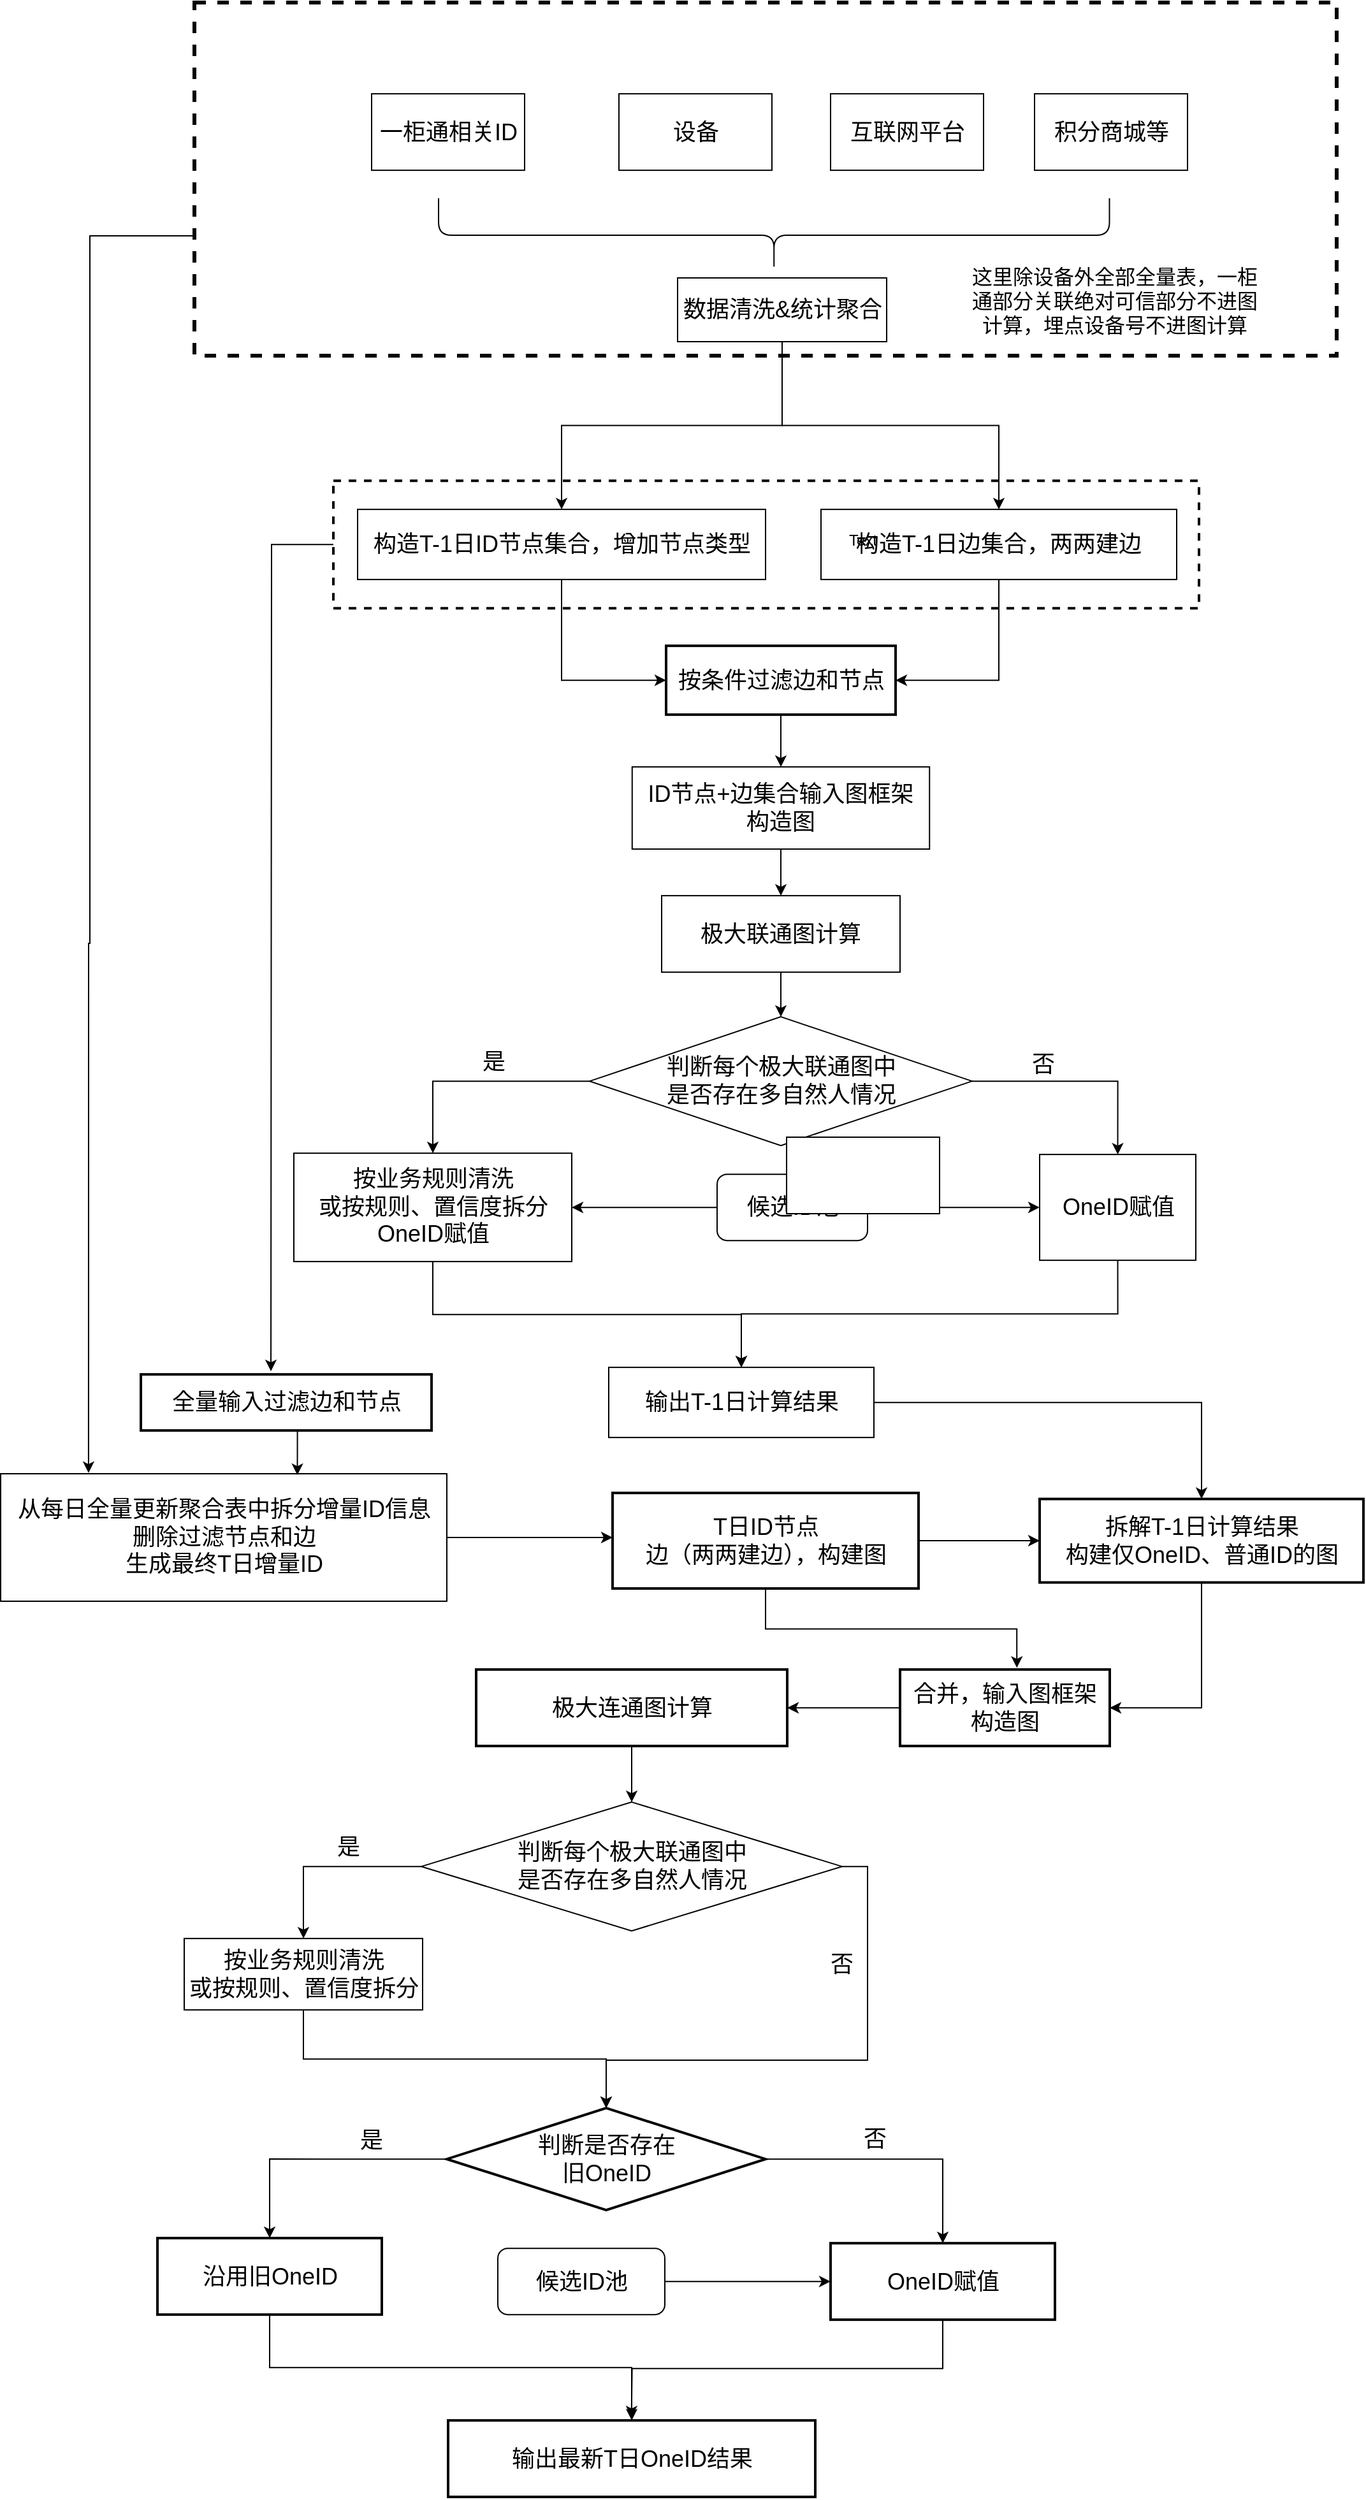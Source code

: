 <mxfile version="21.5.0" type="github">
  <diagram name="第 1 页" id="FgbeuhmCxTpXGzqwo7Mq">
    <mxGraphModel dx="1985" dy="1175" grid="0" gridSize="10" guides="1" tooltips="1" connect="1" arrows="1" fold="1" page="1" pageScale="1" pageWidth="827" pageHeight="1169" math="0" shadow="0">
      <root>
        <mxCell id="0" />
        <mxCell id="1" parent="0" />
        <mxCell id="SDIlasXmzMNW4l37rZuf-70" value="&lt;font style=&quot;font-size: 18px;&quot;&gt;一柜通相关ID&lt;/font&gt;" style="rounded=0;whiteSpace=wrap;html=1;fontFamily=Helvetica;fontSize=18;" vertex="1" parent="1">
          <mxGeometry x="763.5" y="177.57" width="120" height="60" as="geometry" />
        </mxCell>
        <mxCell id="SDIlasXmzMNW4l37rZuf-71" style="edgeStyle=orthogonalEdgeStyle;rounded=0;orthogonalLoop=1;jettySize=auto;html=1;exitX=0.5;exitY=1;exitDx=0;exitDy=0;fontFamily=Helvetica;fontSize=14;" edge="1" parent="1" source="SDIlasXmzMNW4l37rZuf-73" target="SDIlasXmzMNW4l37rZuf-79">
          <mxGeometry relative="1" as="geometry" />
        </mxCell>
        <mxCell id="SDIlasXmzMNW4l37rZuf-72" style="edgeStyle=orthogonalEdgeStyle;rounded=0;orthogonalLoop=1;jettySize=auto;html=1;entryX=0.5;entryY=0;entryDx=0;entryDy=0;fontFamily=Helvetica;fontSize=14;" edge="1" parent="1" source="SDIlasXmzMNW4l37rZuf-73" target="SDIlasXmzMNW4l37rZuf-81">
          <mxGeometry relative="1" as="geometry" />
        </mxCell>
        <mxCell id="SDIlasXmzMNW4l37rZuf-73" value="数据清洗&amp;amp;统计聚合" style="rounded=0;whiteSpace=wrap;html=1;fontFamily=Helvetica;fontSize=18;" vertex="1" parent="1">
          <mxGeometry x="1003.5" y="322.0" width="164" height="50" as="geometry" />
        </mxCell>
        <mxCell id="SDIlasXmzMNW4l37rZuf-74" value="设备" style="rounded=0;whiteSpace=wrap;html=1;fontFamily=Helvetica;fontSize=18;" vertex="1" parent="1">
          <mxGeometry x="957.5" y="177.57" width="120" height="60" as="geometry" />
        </mxCell>
        <mxCell id="SDIlasXmzMNW4l37rZuf-75" value="积分商城等" style="rounded=0;whiteSpace=wrap;html=1;fontFamily=Helvetica;fontSize=18;" vertex="1" parent="1">
          <mxGeometry x="1283.5" y="177.57" width="120" height="60" as="geometry" />
        </mxCell>
        <mxCell id="SDIlasXmzMNW4l37rZuf-76" value="&lt;font style=&quot;font-size: 18px;&quot;&gt;互联网平台&lt;/font&gt;" style="rounded=0;whiteSpace=wrap;html=1;fontFamily=Helvetica;fontSize=18;" vertex="1" parent="1">
          <mxGeometry x="1123.5" y="177.57" width="120" height="60" as="geometry" />
        </mxCell>
        <mxCell id="SDIlasXmzMNW4l37rZuf-78" style="edgeStyle=orthogonalEdgeStyle;rounded=0;jumpStyle=none;orthogonalLoop=1;jettySize=auto;html=1;exitX=0.5;exitY=1;exitDx=0;exitDy=0;entryX=0;entryY=0.5;entryDx=0;entryDy=0;fontFamily=Helvetica;fontSize=16;strokeColor=#000000;" edge="1" parent="1" source="SDIlasXmzMNW4l37rZuf-79" target="SDIlasXmzMNW4l37rZuf-105">
          <mxGeometry relative="1" as="geometry" />
        </mxCell>
        <mxCell id="SDIlasXmzMNW4l37rZuf-79" value="构造T-1日ID节点集合，增加节点类型" style="rounded=0;whiteSpace=wrap;html=1;fontFamily=Helvetica;fontSize=18;gradientColor=#ffffff;" vertex="1" parent="1">
          <mxGeometry x="752.5" y="503.57" width="320" height="55" as="geometry" />
        </mxCell>
        <mxCell id="SDIlasXmzMNW4l37rZuf-80" style="edgeStyle=orthogonalEdgeStyle;rounded=0;jumpStyle=none;orthogonalLoop=1;jettySize=auto;html=1;entryX=1;entryY=0.5;entryDx=0;entryDy=0;fontFamily=Helvetica;fontSize=16;strokeColor=#000000;" edge="1" parent="1" source="SDIlasXmzMNW4l37rZuf-81" target="SDIlasXmzMNW4l37rZuf-105">
          <mxGeometry relative="1" as="geometry" />
        </mxCell>
        <mxCell id="SDIlasXmzMNW4l37rZuf-81" value="&lt;span style=&quot;font-size: 18px;&quot;&gt;构造T-1日边集合，两两建边&lt;/span&gt;" style="rounded=0;whiteSpace=wrap;html=1;fontFamily=Helvetica;fontSize=18;gradientColor=#ffffff;" vertex="1" parent="1">
          <mxGeometry x="1116" y="503.57" width="279" height="55" as="geometry" />
        </mxCell>
        <mxCell id="SDIlasXmzMNW4l37rZuf-82" style="edgeStyle=orthogonalEdgeStyle;rounded=0;orthogonalLoop=1;jettySize=auto;html=1;exitX=0.5;exitY=1;exitDx=0;exitDy=0;fontFamily=Helvetica;fontSize=14;" edge="1" parent="1" source="SDIlasXmzMNW4l37rZuf-83" target="SDIlasXmzMNW4l37rZuf-88">
          <mxGeometry relative="1" as="geometry" />
        </mxCell>
        <mxCell id="SDIlasXmzMNW4l37rZuf-83" value="ID节点+边集合输入图框架&lt;br style=&quot;font-size: 18px;&quot;&gt;构造图" style="rounded=0;whiteSpace=wrap;html=1;fontFamily=Helvetica;fontSize=18;gradientColor=#ffffff;" vertex="1" parent="1">
          <mxGeometry x="967.88" y="705.57" width="233.25" height="64.44" as="geometry" />
        </mxCell>
        <mxCell id="SDIlasXmzMNW4l37rZuf-84" style="edgeStyle=orthogonalEdgeStyle;rounded=0;orthogonalLoop=1;jettySize=auto;html=1;exitX=0;exitY=0.5;exitDx=0;exitDy=0;entryX=1;entryY=0.5;entryDx=0;entryDy=0;fontFamily=Helvetica;fontSize=16;strokeColor=#000000;" edge="1" parent="1" source="SDIlasXmzMNW4l37rZuf-86" target="SDIlasXmzMNW4l37rZuf-90">
          <mxGeometry relative="1" as="geometry" />
        </mxCell>
        <mxCell id="SDIlasXmzMNW4l37rZuf-85" style="edgeStyle=orthogonalEdgeStyle;rounded=0;orthogonalLoop=1;jettySize=auto;html=1;exitX=1;exitY=0.5;exitDx=0;exitDy=0;entryX=0;entryY=0.5;entryDx=0;entryDy=0;fontFamily=Helvetica;fontSize=16;strokeColor=#000000;jumpStyle=none;" edge="1" parent="1" source="SDIlasXmzMNW4l37rZuf-86" target="SDIlasXmzMNW4l37rZuf-97">
          <mxGeometry relative="1" as="geometry" />
        </mxCell>
        <mxCell id="SDIlasXmzMNW4l37rZuf-86" value="候选ID池" style="rounded=1;whiteSpace=wrap;html=1;fontFamily=Helvetica;fontSize=18;gradientColor=#ffffff;" vertex="1" parent="1">
          <mxGeometry x="1034.5" y="1025.07" width="118" height="52" as="geometry" />
        </mxCell>
        <mxCell id="SDIlasXmzMNW4l37rZuf-87" style="edgeStyle=orthogonalEdgeStyle;rounded=0;orthogonalLoop=1;jettySize=auto;html=1;exitX=0.5;exitY=1;exitDx=0;exitDy=0;fontFamily=Helvetica;fontSize=14;" edge="1" parent="1" source="SDIlasXmzMNW4l37rZuf-88" target="SDIlasXmzMNW4l37rZuf-95">
          <mxGeometry relative="1" as="geometry" />
        </mxCell>
        <mxCell id="SDIlasXmzMNW4l37rZuf-88" value="极大联通图计算" style="rounded=0;whiteSpace=wrap;html=1;fontFamily=Helvetica;fontSize=18;gradientColor=#ffffff;" vertex="1" parent="1">
          <mxGeometry x="991" y="806.57" width="187" height="60" as="geometry" />
        </mxCell>
        <mxCell id="SDIlasXmzMNW4l37rZuf-89" style="edgeStyle=orthogonalEdgeStyle;rounded=0;jumpStyle=none;orthogonalLoop=1;jettySize=auto;html=1;exitX=0.5;exitY=1;exitDx=0;exitDy=0;entryX=0.5;entryY=0;entryDx=0;entryDy=0;fontFamily=Helvetica;fontSize=16;strokeColor=#000000;" edge="1" parent="1" source="SDIlasXmzMNW4l37rZuf-90" target="SDIlasXmzMNW4l37rZuf-99">
          <mxGeometry relative="1" as="geometry" />
        </mxCell>
        <mxCell id="SDIlasXmzMNW4l37rZuf-90" value="按业务规则清洗&lt;br style=&quot;font-size: 18px&quot;&gt;或按规则、置信度拆分&lt;br style=&quot;font-size: 18px&quot;&gt;OneID赋值" style="rounded=0;whiteSpace=wrap;html=1;fontFamily=Helvetica;fontSize=18;gradientColor=#ffffff;" vertex="1" parent="1">
          <mxGeometry x="702.5" y="1008.57" width="218" height="85" as="geometry" />
        </mxCell>
        <mxCell id="SDIlasXmzMNW4l37rZuf-91" style="edgeStyle=orthogonalEdgeStyle;rounded=0;orthogonalLoop=1;jettySize=auto;html=1;exitX=0;exitY=0.5;exitDx=0;exitDy=0;entryX=0.5;entryY=0;entryDx=0;entryDy=0;fontFamily=Helvetica;fontSize=14;" edge="1" parent="1" source="SDIlasXmzMNW4l37rZuf-95" target="SDIlasXmzMNW4l37rZuf-90">
          <mxGeometry relative="1" as="geometry" />
        </mxCell>
        <mxCell id="SDIlasXmzMNW4l37rZuf-92" value="是" style="edgeLabel;html=1;align=center;verticalAlign=middle;resizable=0;points=[];fontSize=18;fontFamily=Helvetica;" vertex="1" connectable="0" parent="SDIlasXmzMNW4l37rZuf-91">
          <mxGeometry x="-0.15" y="-4" relative="1" as="geometry">
            <mxPoint x="1" y="-11" as="offset" />
          </mxGeometry>
        </mxCell>
        <mxCell id="SDIlasXmzMNW4l37rZuf-93" style="edgeStyle=orthogonalEdgeStyle;rounded=0;orthogonalLoop=1;jettySize=auto;html=1;exitX=1;exitY=0.5;exitDx=0;exitDy=0;entryX=0.5;entryY=0;entryDx=0;entryDy=0;fontFamily=Helvetica;fontSize=14;" edge="1" parent="1" source="SDIlasXmzMNW4l37rZuf-95" target="SDIlasXmzMNW4l37rZuf-97">
          <mxGeometry relative="1" as="geometry" />
        </mxCell>
        <mxCell id="SDIlasXmzMNW4l37rZuf-94" value="否" style="edgeLabel;html=1;align=center;verticalAlign=middle;resizable=0;points=[];fontSize=18;fontFamily=Helvetica;" vertex="1" connectable="0" parent="SDIlasXmzMNW4l37rZuf-93">
          <mxGeometry x="-0.151" y="2" relative="1" as="geometry">
            <mxPoint x="-18" y="-11" as="offset" />
          </mxGeometry>
        </mxCell>
        <mxCell id="SDIlasXmzMNW4l37rZuf-95" value="判断每个极大联通图中&lt;br style=&quot;font-size: 18px;&quot;&gt;是否存在多自然人情况" style="rhombus;whiteSpace=wrap;html=1;fontFamily=Helvetica;fontSize=18;gradientColor=#ffffff;" vertex="1" parent="1">
          <mxGeometry x="934.51" y="901.57" width="300" height="101" as="geometry" />
        </mxCell>
        <mxCell id="SDIlasXmzMNW4l37rZuf-96" style="edgeStyle=orthogonalEdgeStyle;rounded=0;jumpStyle=none;orthogonalLoop=1;jettySize=auto;html=1;exitX=0.5;exitY=1;exitDx=0;exitDy=0;fontFamily=Helvetica;fontSize=16;strokeColor=#000000;entryX=0.5;entryY=0;entryDx=0;entryDy=0;" edge="1" parent="1" source="SDIlasXmzMNW4l37rZuf-97" target="SDIlasXmzMNW4l37rZuf-99">
          <mxGeometry relative="1" as="geometry">
            <mxPoint x="1085.2" y="1174.57" as="targetPoint" />
          </mxGeometry>
        </mxCell>
        <mxCell id="SDIlasXmzMNW4l37rZuf-97" value="OneID赋值" style="rounded=0;whiteSpace=wrap;html=1;fontFamily=Helvetica;fontSize=18;gradientColor=#ffffff;" vertex="1" parent="1">
          <mxGeometry x="1287.5" y="1009.57" width="122.5" height="83" as="geometry" />
        </mxCell>
        <mxCell id="SDIlasXmzMNW4l37rZuf-98" style="edgeStyle=orthogonalEdgeStyle;rounded=0;jumpStyle=none;orthogonalLoop=1;jettySize=auto;html=1;entryX=0.5;entryY=0;entryDx=0;entryDy=0;fontFamily=Helvetica;fontSize=16;strokeColor=#000000;" edge="1" parent="1" source="SDIlasXmzMNW4l37rZuf-99" target="SDIlasXmzMNW4l37rZuf-114">
          <mxGeometry relative="1" as="geometry" />
        </mxCell>
        <mxCell id="SDIlasXmzMNW4l37rZuf-99" value="输出T-1日计算结果" style="rounded=0;whiteSpace=wrap;html=1;fontFamily=Helvetica;fontSize=18;gradientColor=#ffffff;" vertex="1" parent="1">
          <mxGeometry x="949.5" y="1176.57" width="208" height="55" as="geometry" />
        </mxCell>
        <mxCell id="SDIlasXmzMNW4l37rZuf-100" style="edgeStyle=orthogonalEdgeStyle;rounded=0;orthogonalLoop=1;jettySize=auto;html=1;exitX=1;exitY=0.5;exitDx=0;exitDy=0;fontSize=18;" edge="1" parent="1" source="SDIlasXmzMNW4l37rZuf-101">
          <mxGeometry relative="1" as="geometry">
            <mxPoint x="952.5" y="1310.01" as="targetPoint" />
          </mxGeometry>
        </mxCell>
        <mxCell id="SDIlasXmzMNW4l37rZuf-101" value="从每日全量更新聚合表中拆分增量ID信息&lt;br style=&quot;font-size: 18px;&quot;&gt;删除过滤节点和边&lt;br style=&quot;font-size: 18px;&quot;&gt;生成最终T日增量ID" style="rounded=0;whiteSpace=wrap;html=1;fontFamily=Helvetica;fontSize=18;gradientColor=#ffffff;" vertex="1" parent="1">
          <mxGeometry x="472.5" y="1260.01" width="350" height="100" as="geometry" />
        </mxCell>
        <mxCell id="SDIlasXmzMNW4l37rZuf-102" style="edgeStyle=orthogonalEdgeStyle;rounded=0;jumpStyle=none;orthogonalLoop=1;jettySize=auto;html=1;fontFamily=Helvetica;fontSize=16;strokeColor=#000000;entryX=0.197;entryY=-0.006;entryDx=0;entryDy=0;entryPerimeter=0;" edge="1" parent="1" source="SDIlasXmzMNW4l37rZuf-103" target="SDIlasXmzMNW4l37rZuf-101">
          <mxGeometry relative="1" as="geometry">
            <mxPoint x="542.5" y="1250.01" as="targetPoint" />
            <Array as="points">
              <mxPoint x="542.5" y="289.01" />
              <mxPoint x="542.5" y="844.01" />
              <mxPoint x="541.5" y="844.01" />
            </Array>
          </mxGeometry>
        </mxCell>
        <mxCell id="SDIlasXmzMNW4l37rZuf-103" value="" style="verticalLabelPosition=bottom;verticalAlign=top;html=1;shape=mxgraph.basic.rect;fillColor2=none;strokeWidth=3;size=20;indent=5;fontFamily=Helvetica;fontSize=16;gradientColor=#ffffff;fillColor=none;dashed=1;" vertex="1" parent="1">
          <mxGeometry x="624.5" y="106" width="896" height="277" as="geometry" />
        </mxCell>
        <mxCell id="SDIlasXmzMNW4l37rZuf-104" style="edgeStyle=orthogonalEdgeStyle;rounded=0;orthogonalLoop=1;jettySize=auto;html=1;exitX=0.5;exitY=1;exitDx=0;exitDy=0;entryX=0.5;entryY=0;entryDx=0;entryDy=0;fontSize=18;" edge="1" parent="1" source="SDIlasXmzMNW4l37rZuf-105" target="SDIlasXmzMNW4l37rZuf-83">
          <mxGeometry relative="1" as="geometry" />
        </mxCell>
        <mxCell id="SDIlasXmzMNW4l37rZuf-105" value="按条件过滤边和节点" style="rounded=0;whiteSpace=wrap;html=1;fontFamily=Helvetica;fontSize=18;strokeWidth=2;fillColor=none;gradientColor=#ffffff;" vertex="1" parent="1">
          <mxGeometry x="994.5" y="610.57" width="180" height="54" as="geometry" />
        </mxCell>
        <mxCell id="SDIlasXmzMNW4l37rZuf-106" style="edgeStyle=orthogonalEdgeStyle;rounded=0;orthogonalLoop=1;jettySize=auto;html=1;exitX=0.5;exitY=1;exitDx=0;exitDy=0;entryX=0.665;entryY=0.01;entryDx=0;entryDy=0;entryPerimeter=0;fontSize=18;" edge="1" parent="1" source="SDIlasXmzMNW4l37rZuf-107" target="SDIlasXmzMNW4l37rZuf-101">
          <mxGeometry relative="1" as="geometry" />
        </mxCell>
        <mxCell id="SDIlasXmzMNW4l37rZuf-107" value="全量输入过滤边和节点" style="rounded=0;whiteSpace=wrap;html=1;fontFamily=Helvetica;fontSize=18;strokeWidth=2;fillColor=none;gradientColor=#ffffff;" vertex="1" parent="1">
          <mxGeometry x="582.5" y="1182.07" width="228" height="44" as="geometry" />
        </mxCell>
        <mxCell id="SDIlasXmzMNW4l37rZuf-108" style="edgeStyle=orthogonalEdgeStyle;rounded=0;jumpStyle=none;orthogonalLoop=1;jettySize=auto;html=1;fontFamily=Helvetica;fontSize=16;strokeColor=#000000;" edge="1" parent="1" source="SDIlasXmzMNW4l37rZuf-109">
          <mxGeometry relative="1" as="geometry">
            <mxPoint x="684.5" y="1179.57" as="targetPoint" />
          </mxGeometry>
        </mxCell>
        <mxCell id="SDIlasXmzMNW4l37rZuf-109" value="" style="rounded=0;whiteSpace=wrap;html=1;fontFamily=Helvetica;fontSize=16;strokeWidth=2;fillColor=none;gradientColor=#ffffff;dashed=1;" vertex="1" parent="1">
          <mxGeometry x="733.5" y="481.07" width="679" height="100" as="geometry" />
        </mxCell>
        <mxCell id="SDIlasXmzMNW4l37rZuf-110" style="edgeStyle=orthogonalEdgeStyle;rounded=0;jumpStyle=none;orthogonalLoop=1;jettySize=auto;html=1;entryX=0.557;entryY=-0.023;entryDx=0;entryDy=0;entryPerimeter=0;fontFamily=Helvetica;fontSize=16;strokeColor=#000000;" edge="1" parent="1" source="SDIlasXmzMNW4l37rZuf-112" target="SDIlasXmzMNW4l37rZuf-116">
          <mxGeometry relative="1" as="geometry" />
        </mxCell>
        <mxCell id="SDIlasXmzMNW4l37rZuf-111" style="edgeStyle=orthogonalEdgeStyle;rounded=0;orthogonalLoop=1;jettySize=auto;html=1;entryX=0;entryY=0.5;entryDx=0;entryDy=0;fontSize=18;" edge="1" parent="1" source="SDIlasXmzMNW4l37rZuf-112" target="SDIlasXmzMNW4l37rZuf-114">
          <mxGeometry relative="1" as="geometry" />
        </mxCell>
        <mxCell id="SDIlasXmzMNW4l37rZuf-112" value="T日ID节点&lt;br style=&quot;font-size: 18px;&quot;&gt;边（两两建边），构建图" style="rounded=0;whiteSpace=wrap;html=1;fontFamily=Helvetica;fontSize=18;strokeWidth=2;fillColor=none;gradientColor=#ffffff;" vertex="1" parent="1">
          <mxGeometry x="952.5" y="1275.07" width="240" height="74.94" as="geometry" />
        </mxCell>
        <mxCell id="SDIlasXmzMNW4l37rZuf-113" style="edgeStyle=orthogonalEdgeStyle;rounded=0;jumpStyle=none;orthogonalLoop=1;jettySize=auto;html=1;exitX=0.5;exitY=1;exitDx=0;exitDy=0;entryX=1;entryY=0.5;entryDx=0;entryDy=0;fontFamily=Helvetica;fontSize=16;strokeColor=#000000;" edge="1" parent="1" source="SDIlasXmzMNW4l37rZuf-114" target="SDIlasXmzMNW4l37rZuf-116">
          <mxGeometry relative="1" as="geometry" />
        </mxCell>
        <mxCell id="SDIlasXmzMNW4l37rZuf-114" value="拆解T-1日计算结果&lt;br style=&quot;font-size: 18px&quot;&gt;构建仅OneID、普通ID的图" style="rounded=0;whiteSpace=wrap;html=1;fontFamily=Helvetica;fontSize=18;strokeWidth=2;fillColor=none;gradientColor=#ffffff;" vertex="1" parent="1">
          <mxGeometry x="1287.5" y="1279.79" width="254" height="65.5" as="geometry" />
        </mxCell>
        <mxCell id="SDIlasXmzMNW4l37rZuf-115" style="edgeStyle=orthogonalEdgeStyle;rounded=0;jumpStyle=none;orthogonalLoop=1;jettySize=auto;html=1;entryX=1;entryY=0.5;entryDx=0;entryDy=0;fontFamily=Helvetica;fontSize=16;strokeColor=#000000;" edge="1" parent="1" source="SDIlasXmzMNW4l37rZuf-116" target="SDIlasXmzMNW4l37rZuf-118">
          <mxGeometry relative="1" as="geometry" />
        </mxCell>
        <mxCell id="SDIlasXmzMNW4l37rZuf-116" value="合并，输入图框架&lt;br style=&quot;font-size: 18px;&quot;&gt;构造图" style="rounded=0;whiteSpace=wrap;html=1;fontFamily=Helvetica;fontSize=18;strokeWidth=2;fillColor=none;gradientColor=#ffffff;" vertex="1" parent="1">
          <mxGeometry x="1178" y="1413.57" width="164.5" height="60" as="geometry" />
        </mxCell>
        <mxCell id="SDIlasXmzMNW4l37rZuf-117" style="edgeStyle=orthogonalEdgeStyle;rounded=0;jumpStyle=none;orthogonalLoop=1;jettySize=auto;html=1;exitX=0.5;exitY=1;exitDx=0;exitDy=0;fontFamily=Helvetica;fontSize=16;strokeColor=#000000;" edge="1" parent="1" source="SDIlasXmzMNW4l37rZuf-118" target="SDIlasXmzMNW4l37rZuf-126">
          <mxGeometry relative="1" as="geometry" />
        </mxCell>
        <mxCell id="SDIlasXmzMNW4l37rZuf-118" value="极大连通图计算" style="rounded=0;whiteSpace=wrap;html=1;fontFamily=Helvetica;fontSize=18;strokeWidth=2;fillColor=none;gradientColor=#ffffff;" vertex="1" parent="1">
          <mxGeometry x="845.5" y="1413.57" width="244" height="60" as="geometry" />
        </mxCell>
        <mxCell id="SDIlasXmzMNW4l37rZuf-119" style="edgeStyle=orthogonalEdgeStyle;rounded=0;jumpStyle=none;orthogonalLoop=1;jettySize=auto;html=1;entryX=0;entryY=0.5;entryDx=0;entryDy=0;fontFamily=Helvetica;fontSize=16;strokeColor=#000000;" edge="1" parent="1" source="SDIlasXmzMNW4l37rZuf-120" target="SDIlasXmzMNW4l37rZuf-136">
          <mxGeometry relative="1" as="geometry" />
        </mxCell>
        <mxCell id="SDIlasXmzMNW4l37rZuf-120" value="候选ID池" style="rounded=1;whiteSpace=wrap;html=1;fontFamily=Helvetica;fontSize=18;gradientColor=#ffffff;" vertex="1" parent="1">
          <mxGeometry x="862.5" y="1867.57" width="131" height="52" as="geometry" />
        </mxCell>
        <mxCell id="SDIlasXmzMNW4l37rZuf-121" style="edgeStyle=orthogonalEdgeStyle;rounded=0;jumpStyle=none;orthogonalLoop=1;jettySize=auto;html=1;exitX=0.5;exitY=1;exitDx=0;exitDy=0;fontFamily=Helvetica;fontSize=16;strokeColor=#000000;" edge="1" parent="1" source="SDIlasXmzMNW4l37rZuf-122" target="SDIlasXmzMNW4l37rZuf-132">
          <mxGeometry relative="1" as="geometry" />
        </mxCell>
        <mxCell id="SDIlasXmzMNW4l37rZuf-122" value="按业务规则清洗&lt;br style=&quot;font-size: 18px;&quot;&gt;或按规则、置信度拆分&lt;br style=&quot;font-size: 18px;&quot;&gt;" style="rounded=0;whiteSpace=wrap;html=1;fontFamily=Helvetica;fontSize=18;gradientColor=#ffffff;" vertex="1" parent="1">
          <mxGeometry x="616.5" y="1624.57" width="187" height="56" as="geometry" />
        </mxCell>
        <mxCell id="SDIlasXmzMNW4l37rZuf-123" style="edgeStyle=orthogonalEdgeStyle;rounded=0;orthogonalLoop=1;jettySize=auto;html=1;exitX=0;exitY=0.5;exitDx=0;exitDy=0;entryX=0.5;entryY=0;entryDx=0;entryDy=0;fontFamily=Helvetica;fontSize=14;" edge="1" parent="1" source="SDIlasXmzMNW4l37rZuf-126" target="SDIlasXmzMNW4l37rZuf-122">
          <mxGeometry relative="1" as="geometry" />
        </mxCell>
        <mxCell id="SDIlasXmzMNW4l37rZuf-124" value="是" style="edgeLabel;html=1;align=center;verticalAlign=middle;resizable=0;points=[];fontSize=18;fontFamily=Helvetica;" vertex="1" connectable="0" parent="SDIlasXmzMNW4l37rZuf-123">
          <mxGeometry x="-0.15" y="-4" relative="1" as="geometry">
            <mxPoint x="6" y="-11" as="offset" />
          </mxGeometry>
        </mxCell>
        <mxCell id="SDIlasXmzMNW4l37rZuf-125" style="edgeStyle=orthogonalEdgeStyle;rounded=0;orthogonalLoop=1;jettySize=auto;html=1;exitX=1;exitY=0.5;exitDx=0;exitDy=0;entryX=0.5;entryY=0;entryDx=0;entryDy=0;fontSize=18;" edge="1" parent="1" source="SDIlasXmzMNW4l37rZuf-126" target="SDIlasXmzMNW4l37rZuf-132">
          <mxGeometry relative="1" as="geometry">
            <Array as="points">
              <mxPoint x="1152.5" y="1568.01" />
              <mxPoint x="1152.5" y="1720.01" />
              <mxPoint x="947.5" y="1720.01" />
            </Array>
          </mxGeometry>
        </mxCell>
        <mxCell id="SDIlasXmzMNW4l37rZuf-126" value="判断每个极大联通图中&lt;br style=&quot;font-size: 18px;&quot;&gt;是否存在多自然人情况" style="rhombus;whiteSpace=wrap;html=1;fontFamily=Helvetica;fontSize=18;gradientColor=#ffffff;" vertex="1" parent="1">
          <mxGeometry x="802.5" y="1517.57" width="330" height="101" as="geometry" />
        </mxCell>
        <mxCell id="SDIlasXmzMNW4l37rZuf-127" value="输出最新T日OneID结果" style="rounded=0;whiteSpace=wrap;html=1;fontFamily=Helvetica;fontSize=18;strokeWidth=2;fillColor=none;gradientColor=#ffffff;" vertex="1" parent="1">
          <mxGeometry x="823.5" y="2002.57" width="288" height="60" as="geometry" />
        </mxCell>
        <mxCell id="SDIlasXmzMNW4l37rZuf-128" style="edgeStyle=orthogonalEdgeStyle;rounded=0;jumpStyle=none;orthogonalLoop=1;jettySize=auto;html=1;exitX=1;exitY=0.5;exitDx=0;exitDy=0;fontFamily=Helvetica;fontSize=16;strokeColor=#000000;" edge="1" parent="1" source="SDIlasXmzMNW4l37rZuf-132" target="SDIlasXmzMNW4l37rZuf-136">
          <mxGeometry relative="1" as="geometry" />
        </mxCell>
        <mxCell id="SDIlasXmzMNW4l37rZuf-129" value="否" style="edgeLabel;html=1;align=center;verticalAlign=middle;resizable=0;points=[];fontSize=18;fontFamily=Helvetica;" vertex="1" connectable="0" parent="SDIlasXmzMNW4l37rZuf-128">
          <mxGeometry x="-0.18" y="1" relative="1" as="geometry">
            <mxPoint x="1" y="-15" as="offset" />
          </mxGeometry>
        </mxCell>
        <mxCell id="SDIlasXmzMNW4l37rZuf-130" style="edgeStyle=orthogonalEdgeStyle;rounded=0;jumpStyle=none;orthogonalLoop=1;jettySize=auto;html=1;fontFamily=Helvetica;fontSize=16;strokeColor=#000000;" edge="1" parent="1" source="SDIlasXmzMNW4l37rZuf-132" target="SDIlasXmzMNW4l37rZuf-134">
          <mxGeometry relative="1" as="geometry">
            <Array as="points">
              <mxPoint x="811.5" y="1797.57" />
              <mxPoint x="811.5" y="1797.57" />
            </Array>
          </mxGeometry>
        </mxCell>
        <mxCell id="SDIlasXmzMNW4l37rZuf-131" value="是" style="edgeLabel;html=1;align=center;verticalAlign=middle;resizable=0;points=[];fontSize=18;fontFamily=Helvetica;" vertex="1" connectable="0" parent="SDIlasXmzMNW4l37rZuf-130">
          <mxGeometry x="-0.251" y="-1" relative="1" as="geometry">
            <mxPoint x="16" y="-14" as="offset" />
          </mxGeometry>
        </mxCell>
        <mxCell id="SDIlasXmzMNW4l37rZuf-132" value="判断是否存在&lt;br style=&quot;font-size: 18px&quot;&gt;旧OneID" style="rhombus;whiteSpace=wrap;html=1;fontFamily=Helvetica;fontSize=18;strokeWidth=2;fillColor=none;gradientColor=#ffffff;" vertex="1" parent="1">
          <mxGeometry x="822.5" y="1757.57" width="250" height="80" as="geometry" />
        </mxCell>
        <mxCell id="SDIlasXmzMNW4l37rZuf-133" style="edgeStyle=orthogonalEdgeStyle;rounded=0;jumpStyle=none;orthogonalLoop=1;jettySize=auto;html=1;exitX=0.5;exitY=1;exitDx=0;exitDy=0;fontFamily=Helvetica;fontSize=16;strokeColor=#000000;" edge="1" parent="1" source="SDIlasXmzMNW4l37rZuf-134" target="SDIlasXmzMNW4l37rZuf-127">
          <mxGeometry relative="1" as="geometry" />
        </mxCell>
        <mxCell id="SDIlasXmzMNW4l37rZuf-134" value="沿用旧OneID" style="rounded=0;whiteSpace=wrap;html=1;fontFamily=Helvetica;fontSize=18;strokeWidth=2;fillColor=none;gradientColor=#ffffff;" vertex="1" parent="1">
          <mxGeometry x="595.5" y="1859.57" width="176" height="60" as="geometry" />
        </mxCell>
        <mxCell id="SDIlasXmzMNW4l37rZuf-135" style="edgeStyle=orthogonalEdgeStyle;rounded=0;jumpStyle=none;orthogonalLoop=1;jettySize=auto;html=1;exitX=0.5;exitY=1;exitDx=0;exitDy=0;fontFamily=Helvetica;fontSize=16;strokeColor=#000000;" edge="1" parent="1" source="SDIlasXmzMNW4l37rZuf-136">
          <mxGeometry relative="1" as="geometry">
            <mxPoint x="967.3" y="2000.17" as="targetPoint" />
          </mxGeometry>
        </mxCell>
        <mxCell id="SDIlasXmzMNW4l37rZuf-136" value="OneID赋值" style="rounded=0;whiteSpace=wrap;html=1;fontFamily=Helvetica;fontSize=18;strokeWidth=2;fillColor=none;gradientColor=#ffffff;" vertex="1" parent="1">
          <mxGeometry x="1123.5" y="1863.57" width="176" height="60" as="geometry" />
        </mxCell>
        <mxCell id="SDIlasXmzMNW4l37rZuf-137" value="" style="shape=curlyBracket;whiteSpace=wrap;html=1;rounded=1;flipH=1;rotation=90;" vertex="1" parent="1">
          <mxGeometry x="1050.07" y="25.38" width="58.13" height="526.25" as="geometry" />
        </mxCell>
        <mxCell id="SDIlasXmzMNW4l37rZuf-138" value="&lt;font style=&quot;font-size: 18px&quot;&gt;否&lt;/font&gt;" style="edgeLabel;html=1;align=center;verticalAlign=middle;resizable=0;points=[];fontSize=16;fontFamily=Helvetica;" vertex="1" connectable="0" parent="1">
          <mxGeometry x="1167.5" y="1791.594" as="geometry">
            <mxPoint x="-36" y="-147" as="offset" />
          </mxGeometry>
        </mxCell>
        <mxCell id="SDIlasXmzMNW4l37rZuf-139" value="Text" style="text;html=1;strokeColor=none;fillColor=none;align=center;verticalAlign=middle;whiteSpace=wrap;rounded=0;" vertex="1" parent="1">
          <mxGeometry x="1119" y="513" width="60" height="30" as="geometry" />
        </mxCell>
        <mxCell id="SDIlasXmzMNW4l37rZuf-140" value="&lt;font style=&quot;font-size: 16px;&quot;&gt;这里除设备外全部全量表，一柜通部分关联绝对可信部分不进图计算，埋点设备号不进图计算&lt;/font&gt;" style="text;html=1;strokeColor=none;fillColor=none;align=center;verticalAlign=middle;whiteSpace=wrap;rounded=0;" vertex="1" parent="1">
          <mxGeometry x="1228" y="325" width="237" height="30" as="geometry" />
        </mxCell>
        <mxCell id="SDIlasXmzMNW4l37rZuf-141" value="" style="rounded=0;whiteSpace=wrap;html=1;" vertex="1" parent="1">
          <mxGeometry x="1089" y="996" width="120" height="60" as="geometry" />
        </mxCell>
      </root>
    </mxGraphModel>
  </diagram>
</mxfile>
